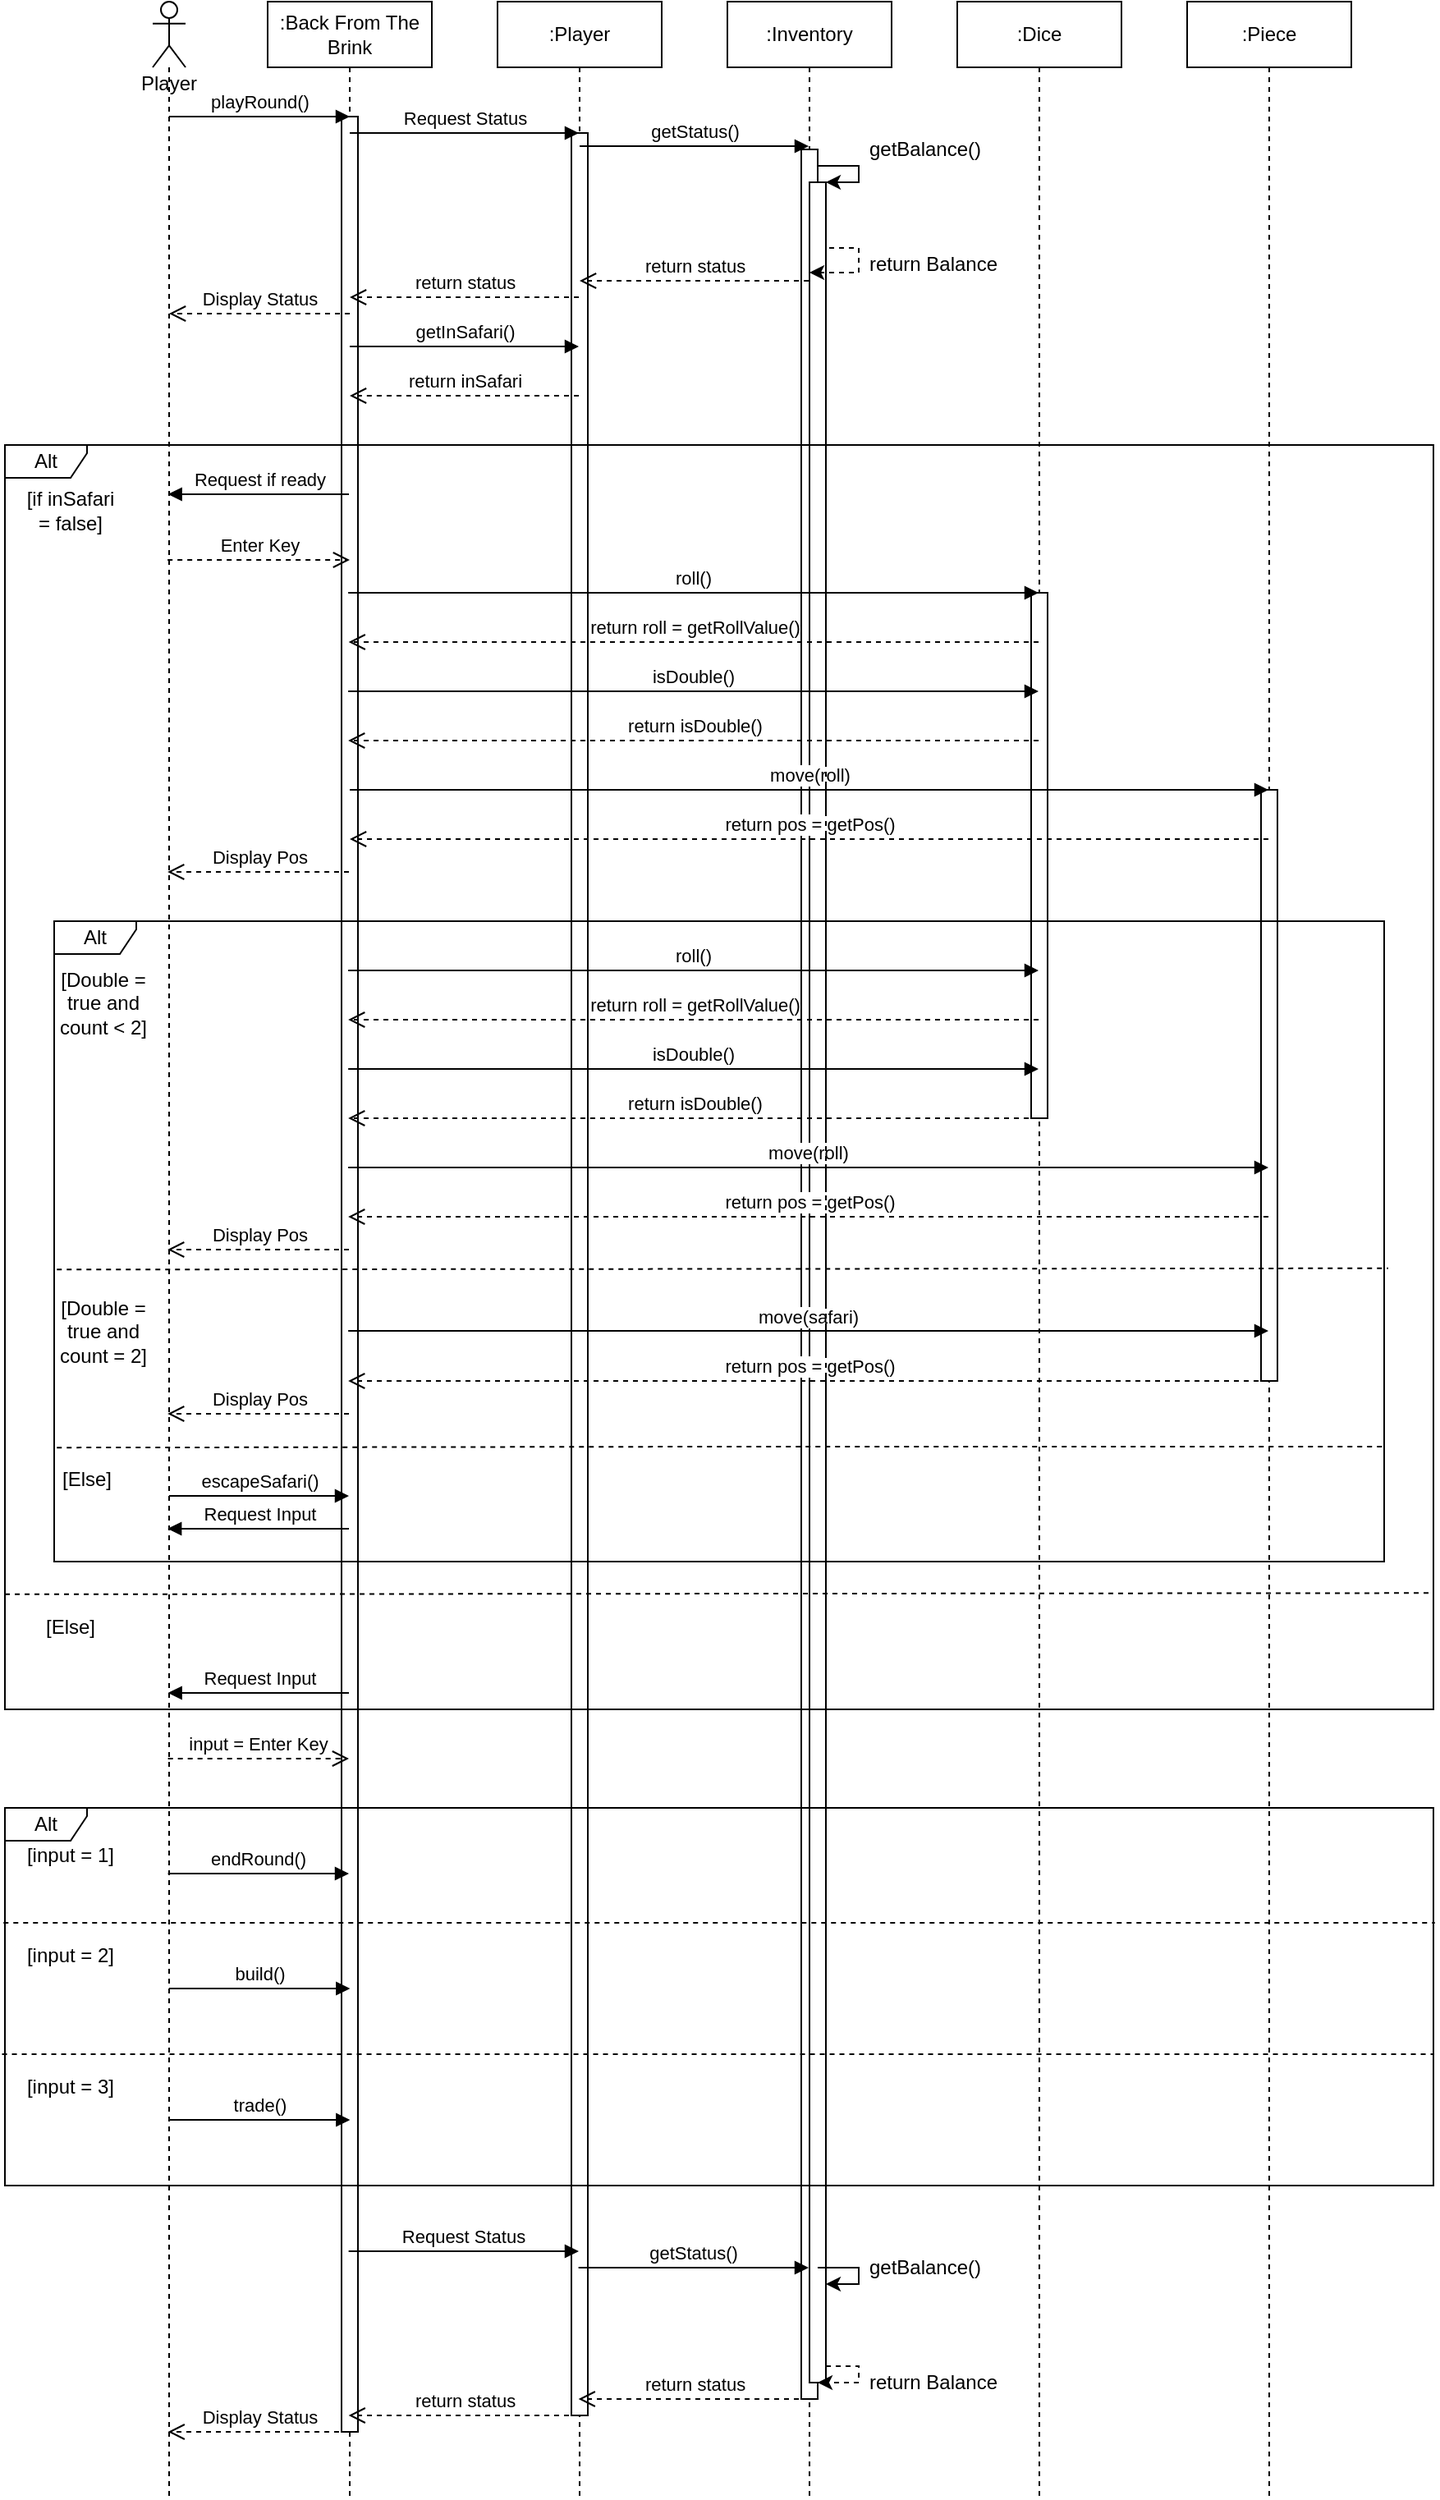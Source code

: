<mxfile version="13.9.9" type="device"><diagram id="p0cEaB6TNtm1jywa5Fbs" name="Page-1"><mxGraphModel dx="1038" dy="548" grid="1" gridSize="10" guides="1" tooltips="1" connect="1" arrows="1" fold="1" page="1" pageScale="1" pageWidth="827" pageHeight="1169" math="0" shadow="0"><root><mxCell id="0"/><mxCell id="1" parent="0"/><mxCell id="H-WLR1gfDey7nn6XxwTQ-2" value=":Back From The Brink" style="shape=umlLifeline;perimeter=lifelinePerimeter;whiteSpace=wrap;html=1;container=1;collapsible=0;recursiveResize=0;outlineConnect=0;" parent="1" vertex="1"><mxGeometry x="200" y="80" width="100" height="1520" as="geometry"/></mxCell><mxCell id="H-WLR1gfDey7nn6XxwTQ-11" value="" style="rounded=0;whiteSpace=wrap;html=1;" parent="H-WLR1gfDey7nn6XxwTQ-2" vertex="1"><mxGeometry x="45" y="70" width="10" height="1410" as="geometry"/></mxCell><mxCell id="H-WLR1gfDey7nn6XxwTQ-9" value="playRound()" style="html=1;verticalAlign=bottom;endArrow=block;entryX=0;entryY=0;" parent="H-WLR1gfDey7nn6XxwTQ-2" source="H-WLR1gfDey7nn6XxwTQ-3" edge="1"><mxGeometry relative="1" as="geometry"><mxPoint x="-20" y="70" as="sourcePoint"/><mxPoint x="50" y="70.0" as="targetPoint"/></mxGeometry></mxCell><mxCell id="H-WLR1gfDey7nn6XxwTQ-3" value="Player" style="shape=umlLifeline;participant=umlActor;perimeter=lifelinePerimeter;whiteSpace=wrap;html=1;container=1;collapsible=0;recursiveResize=0;verticalAlign=top;spacingTop=36;outlineConnect=0;" parent="1" vertex="1"><mxGeometry x="130" y="80" width="20" height="1520" as="geometry"/></mxCell><mxCell id="H-WLR1gfDey7nn6XxwTQ-4" value=":Player" style="shape=umlLifeline;perimeter=lifelinePerimeter;whiteSpace=wrap;html=1;container=1;collapsible=0;recursiveResize=0;outlineConnect=0;" parent="1" vertex="1"><mxGeometry x="340" y="80" width="100" height="1520" as="geometry"/></mxCell><mxCell id="H-WLR1gfDey7nn6XxwTQ-12" value="" style="rounded=0;whiteSpace=wrap;html=1;" parent="H-WLR1gfDey7nn6XxwTQ-4" vertex="1"><mxGeometry x="45" y="80" width="10" height="1390" as="geometry"/></mxCell><mxCell id="H-WLR1gfDey7nn6XxwTQ-5" value=":Inventory" style="shape=umlLifeline;perimeter=lifelinePerimeter;whiteSpace=wrap;html=1;container=1;collapsible=0;recursiveResize=0;outlineConnect=0;" parent="1" vertex="1"><mxGeometry x="480" y="80" width="100" height="1520" as="geometry"/></mxCell><mxCell id="H-WLR1gfDey7nn6XxwTQ-29" value="" style="rounded=0;whiteSpace=wrap;html=1;" parent="H-WLR1gfDey7nn6XxwTQ-5" vertex="1"><mxGeometry x="45" y="90" width="10" height="1370" as="geometry"/></mxCell><mxCell id="H-WLR1gfDey7nn6XxwTQ-6" value=":Dice" style="shape=umlLifeline;perimeter=lifelinePerimeter;whiteSpace=wrap;html=1;container=1;collapsible=0;recursiveResize=0;outlineConnect=0;" parent="1" vertex="1"><mxGeometry x="620" y="80" width="100" height="1520" as="geometry"/></mxCell><mxCell id="H-WLR1gfDey7nn6XxwTQ-35" value="" style="rounded=0;whiteSpace=wrap;html=1;" parent="H-WLR1gfDey7nn6XxwTQ-6" vertex="1"><mxGeometry x="45" y="360" width="10" height="320" as="geometry"/></mxCell><mxCell id="H-WLR1gfDey7nn6XxwTQ-7" value=":Piece" style="shape=umlLifeline;perimeter=lifelinePerimeter;whiteSpace=wrap;html=1;container=1;collapsible=0;recursiveResize=0;outlineConnect=0;" parent="1" vertex="1"><mxGeometry x="760" y="80" width="100" height="1520" as="geometry"/></mxCell><mxCell id="H-WLR1gfDey7nn6XxwTQ-36" value="" style="rounded=0;whiteSpace=wrap;html=1;" parent="H-WLR1gfDey7nn6XxwTQ-7" vertex="1"><mxGeometry x="45" y="480" width="10" height="360" as="geometry"/></mxCell><mxCell id="H-WLR1gfDey7nn6XxwTQ-13" value="Request Status" style="html=1;verticalAlign=bottom;endArrow=block;" parent="1" source="H-WLR1gfDey7nn6XxwTQ-2" target="H-WLR1gfDey7nn6XxwTQ-4" edge="1"><mxGeometry relative="1" as="geometry"><mxPoint x="260" y="160" as="sourcePoint"/><mxPoint x="390.33" y="160.0" as="targetPoint"/><Array as="points"><mxPoint x="300" y="160"/></Array></mxGeometry></mxCell><mxCell id="H-WLR1gfDey7nn6XxwTQ-14" value="getStatus()" style="html=1;verticalAlign=bottom;endArrow=block;" parent="1" source="H-WLR1gfDey7nn6XxwTQ-4" target="H-WLR1gfDey7nn6XxwTQ-5" edge="1"><mxGeometry relative="1" as="geometry"><mxPoint x="389.997" y="170" as="sourcePoint"/><mxPoint x="529.83" y="170" as="targetPoint"/><Array as="points"><mxPoint x="430" y="168"/></Array></mxGeometry></mxCell><mxCell id="H-WLR1gfDey7nn6XxwTQ-16" value="return status" style="html=1;verticalAlign=bottom;endArrow=open;dashed=1;endSize=8;" parent="1" source="H-WLR1gfDey7nn6XxwTQ-4" target="H-WLR1gfDey7nn6XxwTQ-2" edge="1"><mxGeometry relative="1" as="geometry"><mxPoint x="249.997" y="220" as="targetPoint"/><mxPoint x="389.83" y="220" as="sourcePoint"/><Array as="points"><mxPoint x="340" y="260"/></Array></mxGeometry></mxCell><mxCell id="H-WLR1gfDey7nn6XxwTQ-17" value="getInSafari()" style="html=1;verticalAlign=bottom;endArrow=block;" parent="1" source="H-WLR1gfDey7nn6XxwTQ-2" target="H-WLR1gfDey7nn6XxwTQ-4" edge="1"><mxGeometry relative="1" as="geometry"><mxPoint x="249.997" y="250" as="sourcePoint"/><mxPoint x="389.83" y="250" as="targetPoint"/><Array as="points"><mxPoint x="300" y="290"/></Array></mxGeometry></mxCell><mxCell id="H-WLR1gfDey7nn6XxwTQ-18" value="return inSafari" style="html=1;verticalAlign=bottom;endArrow=open;dashed=1;endSize=8;" parent="1" source="H-WLR1gfDey7nn6XxwTQ-4" target="H-WLR1gfDey7nn6XxwTQ-2" edge="1"><mxGeometry relative="1" as="geometry"><mxPoint x="249.997" y="280" as="targetPoint"/><mxPoint x="389.83" y="280" as="sourcePoint"/><Array as="points"><mxPoint x="341" y="320"/><mxPoint x="260" y="320"/></Array></mxGeometry></mxCell><mxCell id="H-WLR1gfDey7nn6XxwTQ-75" style="edgeStyle=orthogonalEdgeStyle;rounded=0;orthogonalLoop=1;jettySize=auto;html=1;exitX=1;exitY=0;exitDx=0;exitDy=0;entryX=1;entryY=0;entryDx=0;entryDy=0;" parent="1" source="H-WLR1gfDey7nn6XxwTQ-29" target="H-WLR1gfDey7nn6XxwTQ-73" edge="1"><mxGeometry relative="1" as="geometry"><Array as="points"><mxPoint x="535" y="180"/><mxPoint x="560" y="180"/><mxPoint x="560" y="190"/></Array></mxGeometry></mxCell><mxCell id="H-WLR1gfDey7nn6XxwTQ-76" value="getBalance()" style="text;html=1;align=center;verticalAlign=middle;resizable=0;points=[];autosize=1;" parent="1" vertex="1"><mxGeometry x="560" y="160" width="80" height="20" as="geometry"/></mxCell><mxCell id="H-WLR1gfDey7nn6XxwTQ-79" value="return Balance" style="text;html=1;align=center;verticalAlign=middle;resizable=0;points=[];autosize=1;" parent="1" vertex="1"><mxGeometry x="560" y="230" width="90" height="20" as="geometry"/></mxCell><mxCell id="H-WLR1gfDey7nn6XxwTQ-80" value="return status" style="html=1;verticalAlign=bottom;endArrow=open;dashed=1;endSize=8;" parent="1" source="H-WLR1gfDey7nn6XxwTQ-5" target="H-WLR1gfDey7nn6XxwTQ-4" edge="1"><mxGeometry relative="1" as="geometry"><mxPoint x="390.31" y="250" as="targetPoint"/><mxPoint x="530.0" y="250" as="sourcePoint"/><Array as="points"><mxPoint x="480.83" y="250"/></Array></mxGeometry></mxCell><mxCell id="H-WLR1gfDey7nn6XxwTQ-10" value="Display Status" style="html=1;verticalAlign=bottom;endArrow=open;dashed=1;endSize=8;" parent="1" target="H-WLR1gfDey7nn6XxwTQ-3" edge="1"><mxGeometry relative="1" as="geometry"><mxPoint x="180" y="226" as="targetPoint"/><mxPoint x="250" y="270" as="sourcePoint"/><Array as="points"><mxPoint x="210" y="270"/></Array></mxGeometry></mxCell><mxCell id="H-WLR1gfDey7nn6XxwTQ-82" value="Request Status" style="html=1;verticalAlign=bottom;endArrow=block;" parent="1" edge="1"><mxGeometry relative="1" as="geometry"><mxPoint x="249.324" y="1450" as="sourcePoint"/><mxPoint x="389.5" y="1450" as="targetPoint"/><Array as="points"><mxPoint x="300" y="1450"/></Array></mxGeometry></mxCell><mxCell id="H-WLR1gfDey7nn6XxwTQ-83" value="getStatus()" style="html=1;verticalAlign=bottom;endArrow=block;" parent="1" edge="1"><mxGeometry relative="1" as="geometry"><mxPoint x="389.324" y="1460" as="sourcePoint"/><mxPoint x="529.5" y="1460" as="targetPoint"/><Array as="points"><mxPoint x="440.33" y="1460"/></Array></mxGeometry></mxCell><mxCell id="H-WLR1gfDey7nn6XxwTQ-84" value="return status" style="html=1;verticalAlign=bottom;endArrow=open;dashed=1;endSize=8;" parent="1" edge="1"><mxGeometry relative="1" as="geometry"><mxPoint x="249.324" y="1550" as="targetPoint"/><mxPoint x="389.5" y="1550" as="sourcePoint"/><Array as="points"><mxPoint x="340" y="1550"/></Array></mxGeometry></mxCell><mxCell id="H-WLR1gfDey7nn6XxwTQ-90" value="getBalance()" style="text;html=1;align=center;verticalAlign=middle;resizable=0;points=[];autosize=1;" parent="1" vertex="1"><mxGeometry x="560" y="1450" width="80" height="20" as="geometry"/></mxCell><mxCell id="H-WLR1gfDey7nn6XxwTQ-91" value="return Balance" style="text;html=1;align=center;verticalAlign=middle;resizable=0;points=[];autosize=1;" parent="1" vertex="1"><mxGeometry x="560" y="1520" width="90" height="20" as="geometry"/></mxCell><mxCell id="H-WLR1gfDey7nn6XxwTQ-92" value="return status" style="html=1;verticalAlign=bottom;endArrow=open;dashed=1;endSize=8;" parent="1" edge="1"><mxGeometry relative="1" as="geometry"><mxPoint x="389.324" y="1540" as="targetPoint"/><mxPoint x="529.5" y="1540" as="sourcePoint"/><Array as="points"><mxPoint x="480.83" y="1540"/></Array></mxGeometry></mxCell><mxCell id="H-WLR1gfDey7nn6XxwTQ-93" value="Display Status" style="html=1;verticalAlign=bottom;endArrow=open;dashed=1;endSize=8;" parent="1" edge="1"><mxGeometry relative="1" as="geometry"><mxPoint x="139.324" y="1560" as="targetPoint"/><mxPoint x="249.5" y="1560" as="sourcePoint"/><Array as="points"><mxPoint x="210" y="1560"/></Array></mxGeometry></mxCell><mxCell id="H-WLR1gfDey7nn6XxwTQ-73" value="" style="rounded=0;whiteSpace=wrap;html=1;" parent="1" vertex="1"><mxGeometry x="530" y="190" width="10" height="1340" as="geometry"/></mxCell><mxCell id="H-WLR1gfDey7nn6XxwTQ-64" value="Alt" style="shape=umlFrame;whiteSpace=wrap;html=1;width=50;height=20;" parent="1" vertex="1"><mxGeometry x="40" y="1180" width="870" height="230" as="geometry"/></mxCell><mxCell id="H-WLR1gfDey7nn6XxwTQ-19" value="Alt" style="shape=umlFrame;whiteSpace=wrap;html=1;width=50;height=20;fixDash=0;" parent="1" vertex="1"><mxGeometry x="40" y="350" width="870" height="770" as="geometry"/></mxCell><mxCell id="H-WLR1gfDey7nn6XxwTQ-34" value="Alt" style="shape=umlFrame;whiteSpace=wrap;html=1;width=50;height=20;fixDash=0;" parent="1" vertex="1"><mxGeometry x="70" y="640" width="810" height="390" as="geometry"/></mxCell><mxCell id="H-WLR1gfDey7nn6XxwTQ-21" value="[if inSafari = false]" style="text;html=1;strokeColor=none;fillColor=none;align=center;verticalAlign=middle;whiteSpace=wrap;rounded=0;" parent="1" vertex="1"><mxGeometry x="50" y="380" width="60" height="20" as="geometry"/></mxCell><mxCell id="H-WLR1gfDey7nn6XxwTQ-22" value="Request if ready" style="html=1;verticalAlign=bottom;endArrow=block;" parent="1" edge="1"><mxGeometry width="80" relative="1" as="geometry"><mxPoint x="249.5" y="380" as="sourcePoint"/><mxPoint x="139.324" y="380" as="targetPoint"/><Array as="points"><mxPoint x="220" y="380"/></Array></mxGeometry></mxCell><mxCell id="H-WLR1gfDey7nn6XxwTQ-27" value="Enter Key" style="html=1;verticalAlign=bottom;endArrow=open;dashed=1;endSize=8;" parent="1" edge="1"><mxGeometry relative="1" as="geometry"><mxPoint x="139.071" y="420" as="sourcePoint"/><mxPoint x="250" y="420" as="targetPoint"/><Array as="points"/></mxGeometry></mxCell><mxCell id="H-WLR1gfDey7nn6XxwTQ-30" value="return roll = getRollValue()" style="html=1;verticalAlign=bottom;endArrow=open;dashed=1;endSize=8;" parent="1" edge="1"><mxGeometry relative="1" as="geometry"><mxPoint x="249.324" y="470" as="targetPoint"/><mxPoint x="669.5" y="470" as="sourcePoint"/><Array as="points"><mxPoint x="341.16" y="470"/></Array></mxGeometry></mxCell><mxCell id="H-WLR1gfDey7nn6XxwTQ-31" value="isDouble()" style="html=1;verticalAlign=bottom;endArrow=block;" parent="1" edge="1"><mxGeometry width="80" relative="1" as="geometry"><mxPoint x="249.071" y="500" as="sourcePoint"/><mxPoint x="669.5" y="500" as="targetPoint"/><Array as="points"><mxPoint x="520.5" y="500"/></Array></mxGeometry></mxCell><mxCell id="H-WLR1gfDey7nn6XxwTQ-33" value="return isDouble()" style="html=1;verticalAlign=bottom;endArrow=open;dashed=1;endSize=8;" parent="1" edge="1"><mxGeometry relative="1" as="geometry"><mxPoint x="249.071" y="530" as="targetPoint"/><mxPoint x="669.5" y="530" as="sourcePoint"/><Array as="points"><mxPoint x="600" y="530"/><mxPoint x="520" y="530"/></Array></mxGeometry></mxCell><mxCell id="H-WLR1gfDey7nn6XxwTQ-37" value="move(roll)" style="html=1;verticalAlign=bottom;endArrow=block;" parent="1" edge="1"><mxGeometry width="80" relative="1" as="geometry"><mxPoint x="250.004" y="560" as="sourcePoint"/><mxPoint x="809.5" y="560" as="targetPoint"/><Array as="points"><mxPoint x="520.68" y="560"/></Array></mxGeometry></mxCell><mxCell id="H-WLR1gfDey7nn6XxwTQ-39" value="return pos = getPos()" style="html=1;verticalAlign=bottom;endArrow=open;dashed=1;endSize=8;" parent="1" edge="1"><mxGeometry relative="1" as="geometry"><mxPoint x="250" y="590" as="targetPoint"/><mxPoint x="809.5" y="590" as="sourcePoint"/><Array as="points"><mxPoint x="640" y="590"/></Array></mxGeometry></mxCell><mxCell id="H-WLR1gfDey7nn6XxwTQ-40" value="Display Pos" style="html=1;verticalAlign=bottom;endArrow=open;dashed=1;endSize=8;" parent="1" edge="1"><mxGeometry relative="1" as="geometry"><mxPoint x="139.071" y="610" as="targetPoint"/><mxPoint x="249.5" y="610" as="sourcePoint"/><Array as="points"><mxPoint x="230" y="610"/><mxPoint x="210" y="610"/></Array></mxGeometry></mxCell><mxCell id="H-WLR1gfDey7nn6XxwTQ-41" value="[Double = true and count &amp;lt; 2]" style="text;html=1;strokeColor=none;fillColor=none;align=center;verticalAlign=middle;whiteSpace=wrap;rounded=0;" parent="1" vertex="1"><mxGeometry x="70" y="680" width="60" height="20" as="geometry"/></mxCell><mxCell id="H-WLR1gfDey7nn6XxwTQ-42" value="" style="endArrow=none;dashed=1;html=1;entryX=1.003;entryY=0.542;entryDx=0;entryDy=0;entryPerimeter=0;exitX=0.002;exitY=0.544;exitDx=0;exitDy=0;exitPerimeter=0;" parent="1" source="H-WLR1gfDey7nn6XxwTQ-34" target="H-WLR1gfDey7nn6XxwTQ-34" edge="1"><mxGeometry width="50" height="50" relative="1" as="geometry"><mxPoint x="71" y="835" as="sourcePoint"/><mxPoint x="430.0" y="739.41" as="targetPoint"/></mxGeometry></mxCell><mxCell id="H-WLR1gfDey7nn6XxwTQ-43" value="roll()" style="html=1;verticalAlign=bottom;endArrow=block;" parent="1" edge="1"><mxGeometry width="80" relative="1" as="geometry"><mxPoint x="249.071" y="670" as="sourcePoint"/><mxPoint x="669.5" y="670" as="targetPoint"/><Array as="points"><mxPoint x="520.68" y="670"/></Array></mxGeometry></mxCell><mxCell id="H-WLR1gfDey7nn6XxwTQ-44" value="return roll = getRollValue()" style="html=1;verticalAlign=bottom;endArrow=open;dashed=1;endSize=8;" parent="1" edge="1"><mxGeometry relative="1" as="geometry"><mxPoint x="249.071" y="700" as="targetPoint"/><mxPoint x="669.5" y="700" as="sourcePoint"/><Array as="points"><mxPoint x="341.84" y="700"/></Array></mxGeometry></mxCell><mxCell id="H-WLR1gfDey7nn6XxwTQ-45" value="isDouble()" style="html=1;verticalAlign=bottom;endArrow=block;" parent="1" edge="1"><mxGeometry width="80" relative="1" as="geometry"><mxPoint x="249.071" y="730" as="sourcePoint"/><mxPoint x="669.5" y="730" as="targetPoint"/><Array as="points"><mxPoint x="550" y="730"/></Array></mxGeometry></mxCell><mxCell id="H-WLR1gfDey7nn6XxwTQ-47" value="return isDouble()" style="html=1;verticalAlign=bottom;endArrow=open;dashed=1;endSize=8;" parent="1" edge="1"><mxGeometry relative="1" as="geometry"><mxPoint x="249.071" y="760" as="targetPoint"/><mxPoint x="669.5" y="760" as="sourcePoint"/><Array as="points"><mxPoint x="630" y="760"/><mxPoint x="530" y="760"/><mxPoint x="390" y="760"/></Array></mxGeometry></mxCell><mxCell id="H-WLR1gfDey7nn6XxwTQ-48" value="move(roll)" style="html=1;verticalAlign=bottom;endArrow=block;" parent="1" edge="1"><mxGeometry width="80" relative="1" as="geometry"><mxPoint x="249.071" y="790" as="sourcePoint"/><mxPoint x="809.5" y="790" as="targetPoint"/><Array as="points"><mxPoint x="531" y="790"/></Array></mxGeometry></mxCell><mxCell id="H-WLR1gfDey7nn6XxwTQ-49" value="return pos = getPos()" style="html=1;verticalAlign=bottom;endArrow=open;dashed=1;endSize=8;" parent="1" edge="1"><mxGeometry relative="1" as="geometry"><mxPoint x="249.071" y="820" as="targetPoint"/><mxPoint x="809.5" y="820" as="sourcePoint"/><Array as="points"><mxPoint x="560" y="820"/></Array></mxGeometry></mxCell><mxCell id="H-WLR1gfDey7nn6XxwTQ-50" value="Display Pos" style="html=1;verticalAlign=bottom;endArrow=open;dashed=1;endSize=8;" parent="1" edge="1"><mxGeometry relative="1" as="geometry"><mxPoint x="139.071" y="840" as="targetPoint"/><mxPoint x="249.5" y="840" as="sourcePoint"/><Array as="points"><mxPoint x="230.68" y="840"/><mxPoint x="210.68" y="840"/></Array></mxGeometry></mxCell><mxCell id="H-WLR1gfDey7nn6XxwTQ-51" value="[Double = true and count = 2]" style="text;html=1;strokeColor=none;fillColor=none;align=center;verticalAlign=middle;whiteSpace=wrap;rounded=0;" parent="1" vertex="1"><mxGeometry x="70" y="880" width="60" height="20" as="geometry"/></mxCell><mxCell id="H-WLR1gfDey7nn6XxwTQ-52" value="move(safari)" style="html=1;verticalAlign=bottom;endArrow=block;" parent="1" edge="1"><mxGeometry width="80" relative="1" as="geometry"><mxPoint x="249.071" y="889.5" as="sourcePoint"/><mxPoint x="809.5" y="889.5" as="targetPoint"/><Array as="points"><mxPoint x="531.5" y="889.5"/></Array></mxGeometry></mxCell><mxCell id="H-WLR1gfDey7nn6XxwTQ-53" value="return pos = getPos()" style="html=1;verticalAlign=bottom;endArrow=open;dashed=1;endSize=8;" parent="1" edge="1"><mxGeometry relative="1" as="geometry"><mxPoint x="249.071" y="920" as="targetPoint"/><mxPoint x="809.5" y="920" as="sourcePoint"/><Array as="points"><mxPoint x="570" y="920"/></Array></mxGeometry></mxCell><mxCell id="H-WLR1gfDey7nn6XxwTQ-54" value="Display Pos" style="html=1;verticalAlign=bottom;endArrow=open;dashed=1;endSize=8;" parent="1" edge="1"><mxGeometry relative="1" as="geometry"><mxPoint x="139.071" y="940" as="targetPoint"/><mxPoint x="249.5" y="940" as="sourcePoint"/><Array as="points"><mxPoint x="231.18" y="940"/><mxPoint x="211.18" y="940"/></Array></mxGeometry></mxCell><mxCell id="H-WLR1gfDey7nn6XxwTQ-55" value="" style="endArrow=none;dashed=1;html=1;exitX=0.002;exitY=0.822;exitDx=0;exitDy=0;exitPerimeter=0;" parent="1" source="H-WLR1gfDey7nn6XxwTQ-34" edge="1"><mxGeometry width="50" height="50" relative="1" as="geometry"><mxPoint x="80.81" y="870.44" as="sourcePoint"/><mxPoint x="880" y="960" as="targetPoint"/><Array as="points"><mxPoint x="475" y="960"/></Array></mxGeometry></mxCell><mxCell id="H-WLR1gfDey7nn6XxwTQ-56" value="[Else]" style="text;html=1;strokeColor=none;fillColor=none;align=center;verticalAlign=middle;whiteSpace=wrap;rounded=0;" parent="1" vertex="1"><mxGeometry x="60" y="970" width="60" height="20" as="geometry"/></mxCell><mxCell id="H-WLR1gfDey7nn6XxwTQ-57" value="Request Input" style="html=1;verticalAlign=bottom;endArrow=block;" parent="1" edge="1"><mxGeometry width="80" relative="1" as="geometry"><mxPoint x="249.5" y="1010" as="sourcePoint"/><mxPoint x="139.071" y="1010" as="targetPoint"/><Array as="points"><mxPoint x="220.68" y="1010"/></Array></mxGeometry></mxCell><mxCell id="H-WLR1gfDey7nn6XxwTQ-60" value="[Else]" style="text;html=1;strokeColor=none;fillColor=none;align=center;verticalAlign=middle;whiteSpace=wrap;rounded=0;" parent="1" vertex="1"><mxGeometry x="50" y="1060" width="60" height="20" as="geometry"/></mxCell><mxCell id="H-WLR1gfDey7nn6XxwTQ-61" value="Request Input" style="html=1;verticalAlign=bottom;endArrow=block;" parent="1" edge="1"><mxGeometry width="80" relative="1" as="geometry"><mxPoint x="249.5" y="1110" as="sourcePoint"/><mxPoint x="139.324" y="1110" as="targetPoint"/><Array as="points"><mxPoint x="221.61" y="1110"/></Array></mxGeometry></mxCell><mxCell id="H-WLR1gfDey7nn6XxwTQ-62" value="" style="endArrow=none;dashed=1;html=1;exitX=0;exitY=0.909;exitDx=0;exitDy=0;exitPerimeter=0;entryX=1;entryY=0.908;entryDx=0;entryDy=0;entryPerimeter=0;" parent="1" source="H-WLR1gfDey7nn6XxwTQ-19" target="H-WLR1gfDey7nn6XxwTQ-19" edge="1"><mxGeometry width="50" height="50" relative="1" as="geometry"><mxPoint x="50" y="1059.89" as="sourcePoint"/><mxPoint x="921.74" y="1059.89" as="targetPoint"/><Array as="points"/></mxGeometry></mxCell><mxCell id="H-WLR1gfDey7nn6XxwTQ-63" value="input = Enter Key" style="html=1;verticalAlign=bottom;endArrow=open;dashed=1;endSize=8;" parent="1" edge="1"><mxGeometry relative="1" as="geometry"><mxPoint x="139.324" y="1150" as="sourcePoint"/><mxPoint x="249.5" y="1150" as="targetPoint"/><Array as="points"><mxPoint x="200" y="1150"/></Array></mxGeometry></mxCell><mxCell id="H-WLR1gfDey7nn6XxwTQ-65" value="[input = 1]" style="text;html=1;strokeColor=none;fillColor=none;align=center;verticalAlign=middle;whiteSpace=wrap;rounded=0;" parent="1" vertex="1"><mxGeometry x="50" y="1199" width="60" height="20" as="geometry"/></mxCell><mxCell id="H-WLR1gfDey7nn6XxwTQ-66" value="endRound()" style="html=1;verticalAlign=bottom;endArrow=block;" parent="1" edge="1"><mxGeometry width="80" relative="1" as="geometry"><mxPoint x="139.324" y="1220" as="sourcePoint"/><mxPoint x="249.5" y="1220" as="targetPoint"/><Array as="points"><mxPoint x="230" y="1220"/></Array></mxGeometry></mxCell><mxCell id="H-WLR1gfDey7nn6XxwTQ-67" value="" style="endArrow=none;dashed=1;html=1;exitX=0;exitY=0.391;exitDx=0;exitDy=0;exitPerimeter=0;entryX=1.002;entryY=0.391;entryDx=0;entryDy=0;entryPerimeter=0;" parent="1" edge="1"><mxGeometry width="50" height="50" relative="1" as="geometry"><mxPoint x="39.13" y="1250" as="sourcePoint"/><mxPoint x="910.87" y="1250" as="targetPoint"/><Array as="points"/></mxGeometry></mxCell><mxCell id="H-WLR1gfDey7nn6XxwTQ-68" value="[input = 2]" style="text;html=1;strokeColor=none;fillColor=none;align=center;verticalAlign=middle;whiteSpace=wrap;rounded=0;" parent="1" vertex="1"><mxGeometry x="50" y="1260" width="60" height="20" as="geometry"/></mxCell><mxCell id="H-WLR1gfDey7nn6XxwTQ-69" value="[input = 3]" style="text;html=1;strokeColor=none;fillColor=none;align=center;verticalAlign=middle;whiteSpace=wrap;rounded=0;" parent="1" vertex="1"><mxGeometry x="50" y="1340" width="60" height="20" as="geometry"/></mxCell><mxCell id="H-WLR1gfDey7nn6XxwTQ-70" value="build()" style="html=1;verticalAlign=bottom;endArrow=block;" parent="1" edge="1"><mxGeometry width="80" relative="1" as="geometry"><mxPoint x="140.004" y="1290" as="sourcePoint"/><mxPoint x="250.18" y="1290" as="targetPoint"/><Array as="points"><mxPoint x="230.68" y="1290"/></Array></mxGeometry></mxCell><mxCell id="H-WLR1gfDey7nn6XxwTQ-71" value="" style="endArrow=none;dashed=1;html=1;exitX=0;exitY=0.391;exitDx=0;exitDy=0;exitPerimeter=0;entryX=1.002;entryY=0.391;entryDx=0;entryDy=0;entryPerimeter=0;" parent="1" edge="1"><mxGeometry width="50" height="50" relative="1" as="geometry"><mxPoint x="38.26" y="1330" as="sourcePoint"/><mxPoint x="910.0" y="1330" as="targetPoint"/><Array as="points"/></mxGeometry></mxCell><mxCell id="H-WLR1gfDey7nn6XxwTQ-72" value="trade()" style="html=1;verticalAlign=bottom;endArrow=block;" parent="1" edge="1"><mxGeometry width="80" relative="1" as="geometry"><mxPoint x="140.004" y="1370" as="sourcePoint"/><mxPoint x="250.18" y="1370" as="targetPoint"/><Array as="points"><mxPoint x="230.68" y="1370"/></Array></mxGeometry></mxCell><mxCell id="H-WLR1gfDey7nn6XxwTQ-28" value="roll()" style="html=1;verticalAlign=bottom;endArrow=block;" parent="1" edge="1"><mxGeometry width="80" relative="1" as="geometry"><mxPoint x="249.071" y="440" as="sourcePoint"/><mxPoint x="669.5" y="440" as="targetPoint"/><Array as="points"><mxPoint x="520" y="440"/></Array></mxGeometry></mxCell><mxCell id="H-WLR1gfDey7nn6XxwTQ-77" style="edgeStyle=orthogonalEdgeStyle;rounded=0;orthogonalLoop=1;jettySize=auto;html=1;exitX=1;exitY=1;exitDx=0;exitDy=0;dashed=1;" parent="1" source="H-WLR1gfDey7nn6XxwTQ-73" edge="1"><mxGeometry relative="1" as="geometry"><mxPoint x="590" y="240" as="sourcePoint"/><mxPoint x="530" y="245" as="targetPoint"/><Array as="points"><mxPoint x="560" y="230"/><mxPoint x="560" y="245"/></Array></mxGeometry></mxCell><mxCell id="H-WLR1gfDey7nn6XxwTQ-89" style="edgeStyle=orthogonalEdgeStyle;rounded=0;orthogonalLoop=1;jettySize=auto;html=1;exitX=1;exitY=0;exitDx=0;exitDy=0;entryX=1;entryY=0;entryDx=0;entryDy=0;" parent="1" edge="1"><mxGeometry relative="1" as="geometry"><Array as="points"><mxPoint x="560" y="1460"/><mxPoint x="560" y="1470"/></Array><mxPoint x="535" y="1460" as="sourcePoint"/><mxPoint x="540" y="1470" as="targetPoint"/></mxGeometry></mxCell><mxCell id="H-WLR1gfDey7nn6XxwTQ-87" style="edgeStyle=orthogonalEdgeStyle;rounded=0;orthogonalLoop=1;jettySize=auto;html=1;exitX=1;exitY=1;exitDx=0;exitDy=0;dashed=1;" parent="1" edge="1"><mxGeometry relative="1" as="geometry"><mxPoint x="540" y="1520" as="sourcePoint"/><Array as="points"><mxPoint x="560" y="1520"/><mxPoint x="560" y="1530"/><mxPoint x="535" y="1530"/></Array><mxPoint x="535" y="1530" as="targetPoint"/></mxGeometry></mxCell><mxCell id="H-WLR1gfDey7nn6XxwTQ-94" value="escapeSafari()" style="html=1;verticalAlign=bottom;endArrow=block;" parent="1" source="H-WLR1gfDey7nn6XxwTQ-3" target="H-WLR1gfDey7nn6XxwTQ-2" edge="1"><mxGeometry width="80" relative="1" as="geometry"><mxPoint x="140" y="1069.66" as="sourcePoint"/><mxPoint x="220" y="1069.66" as="targetPoint"/><Array as="points"><mxPoint x="220" y="990"/></Array></mxGeometry></mxCell></root></mxGraphModel></diagram></mxfile>